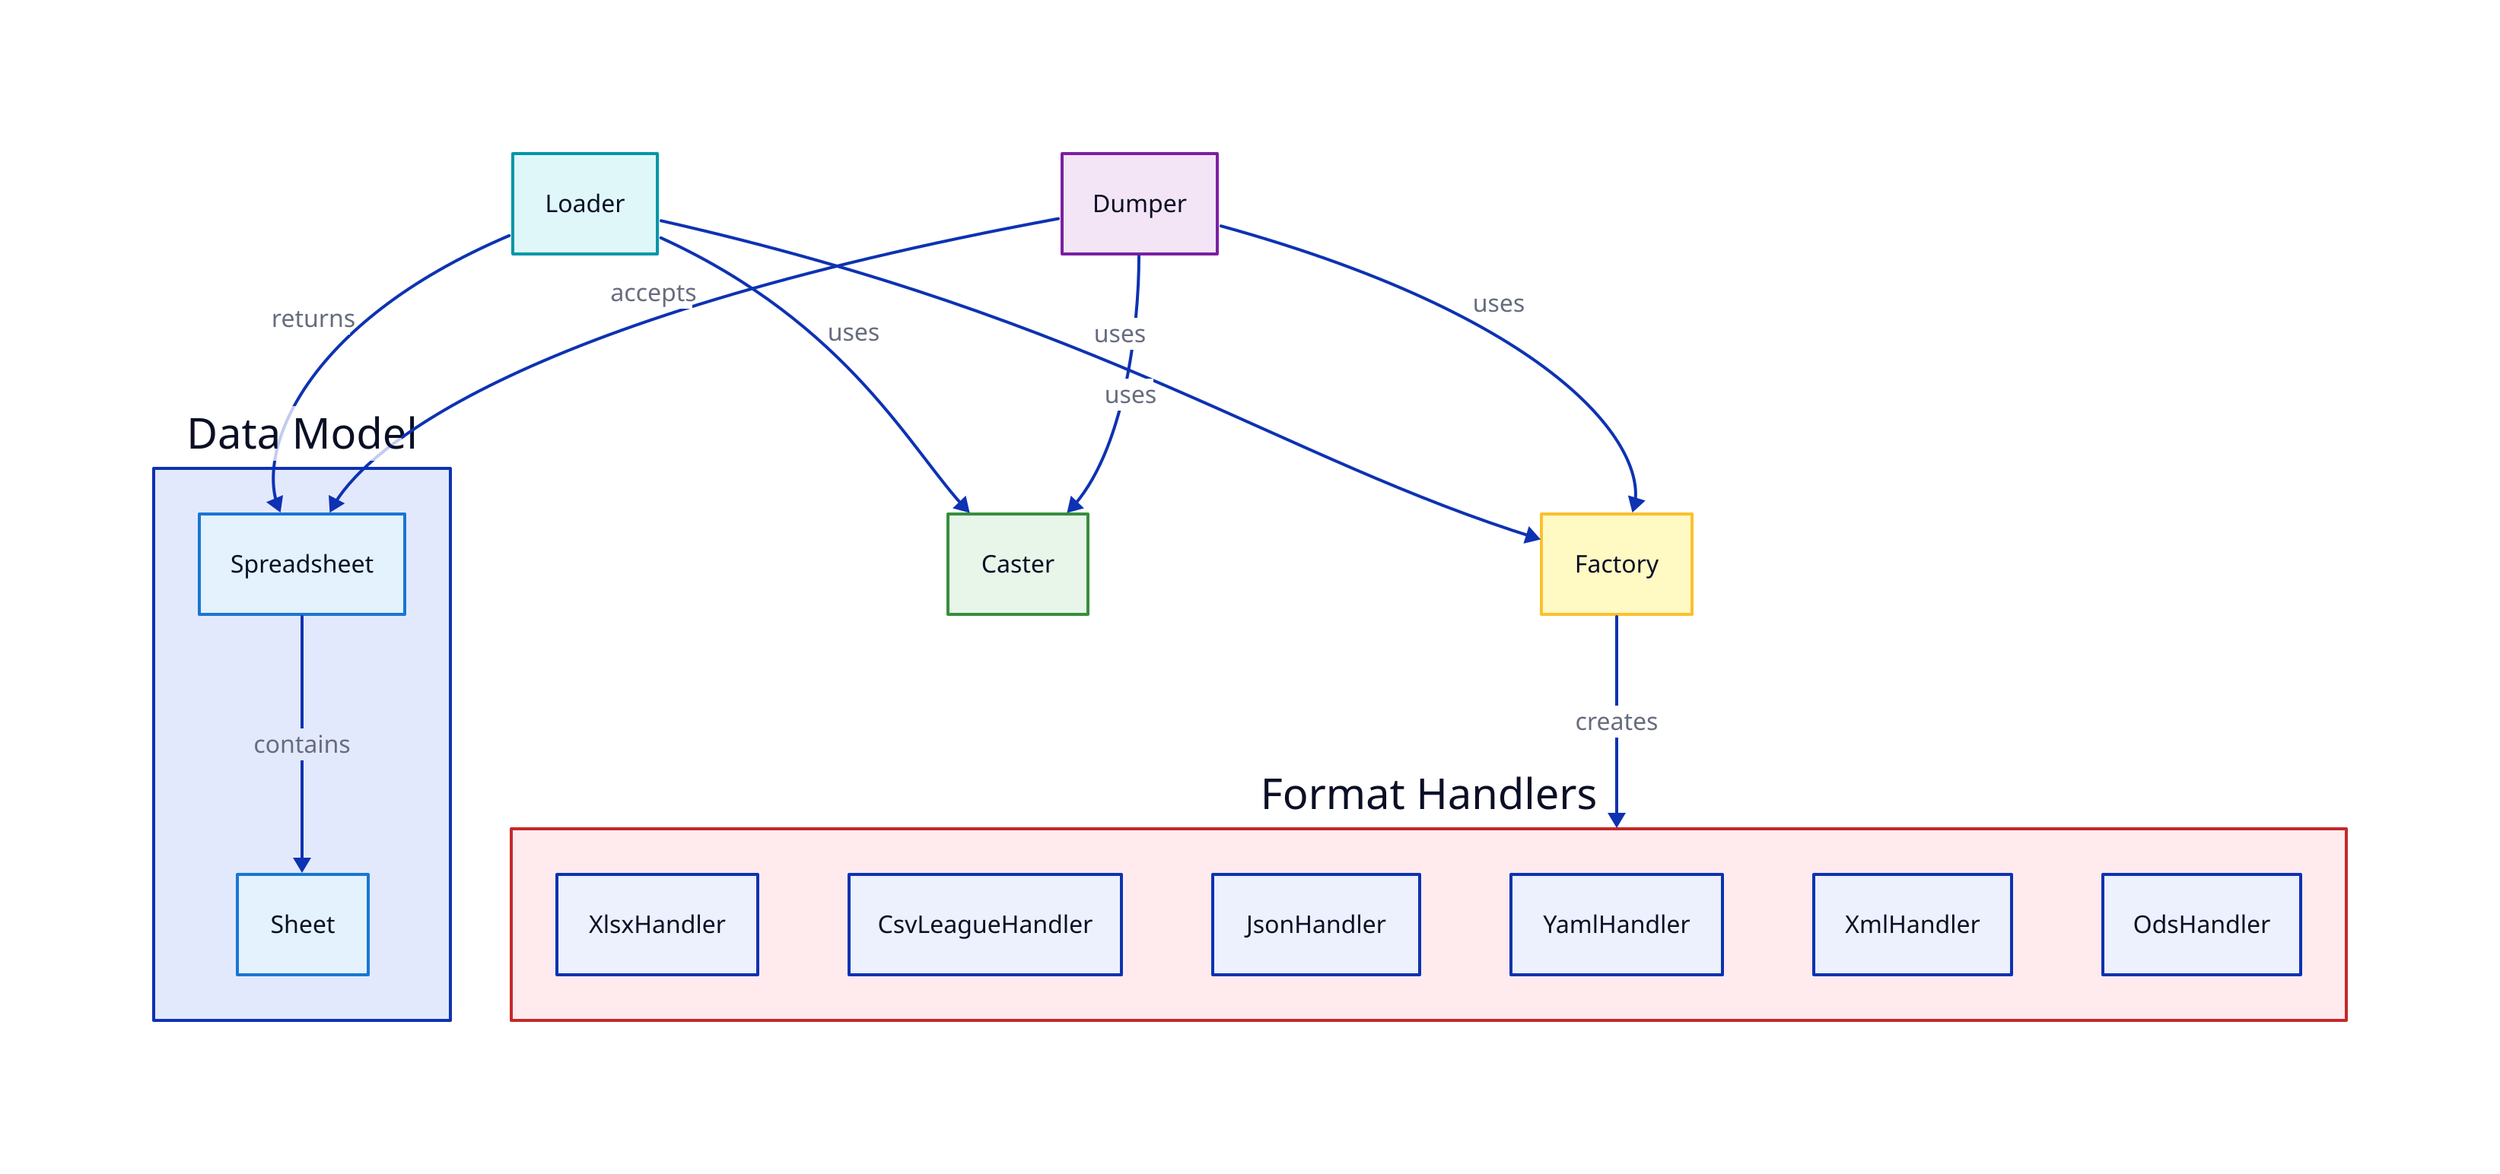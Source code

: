 direction: down

# Main Components
loader: Loader {
  shape: rectangle
  style: {
    fill: "#E0F7FA"
    stroke: "#0097A7"
    bold: true
  }
}

dumper: Dumper {
  shape: rectangle
  style: {
    fill: "#F3E5F5"
    stroke: "#7B1FA2"
    bold: true
  }
}

factory: Factory {
  shape: rectangle
  style: {
    fill: "#FFF9C4"
    stroke: "#FBC02D"
  }
}

caster: Caster {
  shape: rectangle
  style: {
    fill: "#E8F5E9"
    stroke: "#388E3C"
  }
}

# Format Handlers
handlers: {
  label: Format Handlers
  style: {
    fill: "#FFEBEE"
    stroke: "#C62828"
  }

  xlsx: XlsxHandler
  csv: CsvLeagueHandler
  json: JsonHandler
  yaml: YamlHandler
  xml: XmlHandler
  ods: OdsHandler
  # etc
}

# Data Model
model: {
  label: Data Model

  spreadsheet: Spreadsheet {
    style: {
      fill: "#E3F2FD"
      stroke: "#1976D2"
      bold: true
    }
  }

  sheet: Sheet {
    style: {
      fill: "#E3F2FD"
      stroke: "#1976D2"
    }
  }
}

# Connections
loader -> factory: uses
loader -> caster: uses
dumper -> factory: uses
dumper -> caster: uses

factory -> handlers: creates
loader -> model.spreadsheet: returns
dumper -> model.spreadsheet: accepts

model.spreadsheet -> model.sheet: contains
